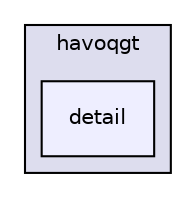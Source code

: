 digraph "include/havoqgt/detail" {
  compound=true
  node [ fontsize="10", fontname="Helvetica"];
  edge [ labelfontsize="10", labelfontname="Helvetica"];
  subgraph clusterdir_a42862685dd72aa4ce68db8ce668c498 {
    graph [ bgcolor="#ddddee", pencolor="black", label="havoqgt" fontname="Helvetica", fontsize="10", URL="dir_a42862685dd72aa4ce68db8ce668c498.html"]
  dir_c37d2afd93859e6e3fcc3671fa1976f5 [shape=box, label="detail", style="filled", fillcolor="#eeeeff", pencolor="black", URL="dir_c37d2afd93859e6e3fcc3671fa1976f5.html"];
  }
}
